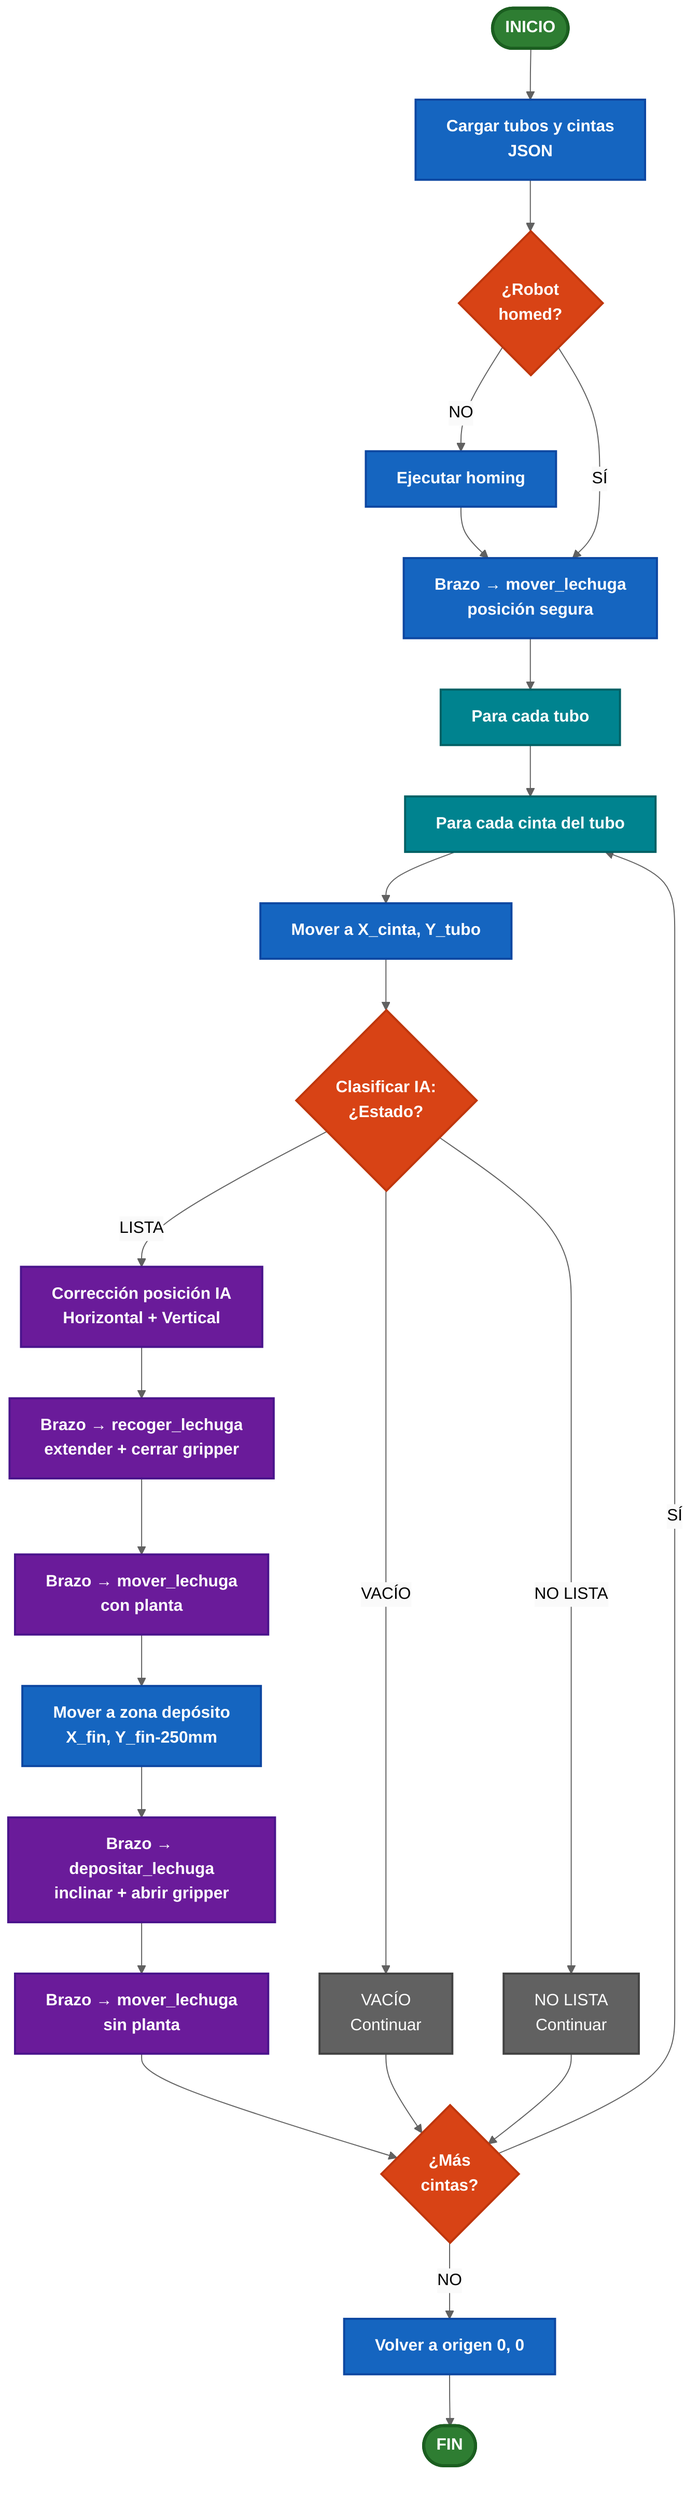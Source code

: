 %%{init: {'theme':'base', 'themeVariables': { 'primaryColor':'#f5f5f5','primaryTextColor':'#000','primaryBorderColor':'#424242','lineColor':'#616161','secondaryColor':'#fafafa','tertiaryColor':'#f5f5f5'}}}%%

flowchart TD
    Start([INICIO]):::startEnd
    
    LoadMaps[Cargar tubos y cintas<br/>JSON]:::process
    
    CheckHoming{¿Robot<br/>homed?}:::decision
    
    DoHoming[Ejecutar homing]:::process
    
    ArmSafe[Brazo → mover_lechuga<br/>posición segura]:::process
    
    LoopTubes[Para cada tubo]:::loop
    
    LoopBelts[Para cada cinta del tubo]:::loop
    
    Navigate[Mover a X_cinta, Y_tubo]:::process
    
    ClassifyIA{Clasificar IA:<br/>¿Estado?}:::decision
    
    Empty[VACÍO<br/>Continuar]:::skip
    NotReady[NO LISTA<br/>Continuar]:::skip
    
    CorrectPos[Corrección posición IA<br/>Horizontal + Vertical]:::critical
    
    Pick[Brazo → recoger_lechuga<br/>extender + cerrar gripper]:::critical
    
    Transport[Brazo → mover_lechuga<br/>con planta]:::critical
    
    MoveDeposit[Mover a zona depósito<br/>X_fin, Y_fin-250mm]:::process
    
    Deposit[Brazo → depositar_lechuga<br/>inclinar + abrir gripper]:::critical
    
    ReturnArm[Brazo → mover_lechuga<br/>sin planta]:::critical
    
    MoreBelts{¿Más<br/>cintas?}:::decision
    
    ReturnOrigin[Volver a origen 0, 0]:::process
    
    End([FIN]):::startEnd
    
    Start --> LoadMaps
    LoadMaps --> CheckHoming
    CheckHoming -->|NO| DoHoming
    DoHoming --> ArmSafe
    CheckHoming -->|SÍ| ArmSafe
    ArmSafe --> LoopTubes
    LoopTubes --> LoopBelts
    LoopBelts --> Navigate
    Navigate --> ClassifyIA
    ClassifyIA -->|VACÍO| Empty
    ClassifyIA -->|NO LISTA| NotReady
    ClassifyIA -->|LISTA| CorrectPos
    CorrectPos --> Pick
    Pick --> Transport
    Transport --> MoveDeposit
    MoveDeposit --> Deposit
    Deposit --> ReturnArm
    ReturnArm --> MoreBelts
    Empty --> MoreBelts
    NotReady --> MoreBelts
    MoreBelts -->|SÍ| LoopBelts
    MoreBelts -->|NO| ReturnOrigin
    ReturnOrigin --> End
    
    classDef startEnd fill:#2E7D32,stroke:#1B5E20,stroke-width:3px,color:#fff,font-weight:bold
    classDef process fill:#1565C0,stroke:#0D47A1,stroke-width:2px,color:#fff,font-weight:bold
    classDef decision fill:#D84315,stroke:#BF360C,stroke-width:2px,color:#fff,font-weight:bold
    classDef critical fill:#6A1B9A,stroke:#4A148C,stroke-width:2px,color:#fff,font-weight:bold
    classDef skip fill:#616161,stroke:#424242,stroke-width:2px,color:#fff
    classDef loop fill:#00838F,stroke:#006064,stroke-width:2px,color:#fff,font-weight:bold